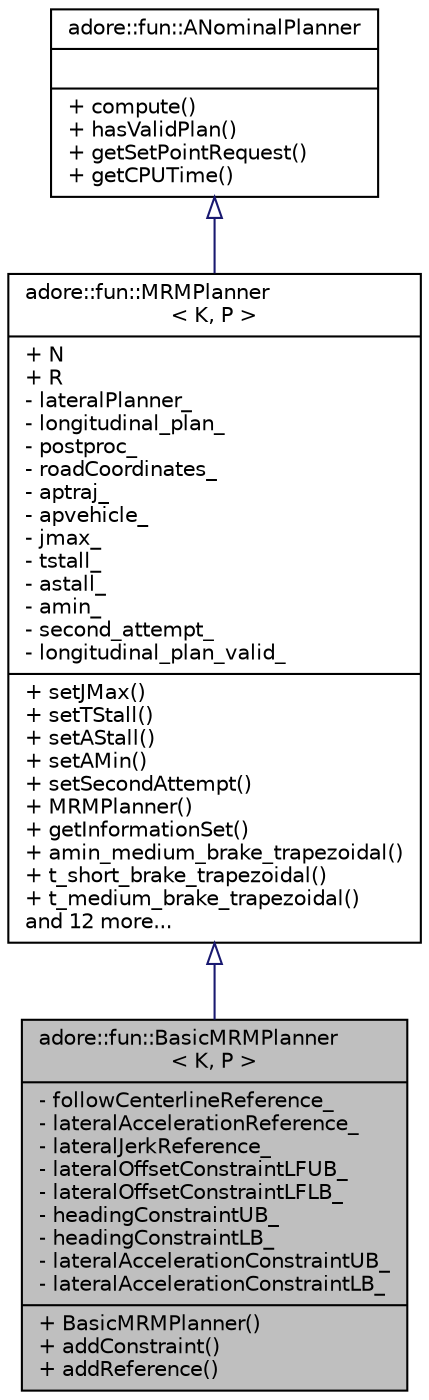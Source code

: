 digraph "adore::fun::BasicMRMPlanner&lt; K, P &gt;"
{
 // LATEX_PDF_SIZE
  edge [fontname="Helvetica",fontsize="10",labelfontname="Helvetica",labelfontsize="10"];
  node [fontname="Helvetica",fontsize="10",shape=record];
  Node1 [label="{adore::fun::BasicMRMPlanner\l\< K, P \>\n|- followCenterlineReference_\l- lateralAccelerationReference_\l- lateralJerkReference_\l- lateralOffsetConstraintLFUB_\l- lateralOffsetConstraintLFLB_\l- headingConstraintUB_\l- headingConstraintLB_\l- lateralAccelerationConstraintUB_\l- lateralAccelerationConstraintLB_\l|+ BasicMRMPlanner()\l+ addConstraint()\l+ addReference()\l}",height=0.2,width=0.4,color="black", fillcolor="grey75", style="filled", fontcolor="black",tooltip="Plans minimum risk maneuvers on given lane. K number of control points for planning...."];
  Node2 -> Node1 [dir="back",color="midnightblue",fontsize="10",style="solid",arrowtail="onormal",fontname="Helvetica"];
  Node2 [label="{adore::fun::MRMPlanner\l\< K, P \>\n|+ N\l+ R\l- lateralPlanner_\l- longitudinal_plan_\l- postproc_\l- roadCoordinates_\l- aptraj_\l- apvehicle_\l- jmax_\l- tstall_\l- astall_\l- amin_\l- second_attempt_\l- longitudinal_plan_valid_\l|+ setJMax()\l+ setTStall()\l+ setAStall()\l+ setAMin()\l+ setSecondAttempt()\l+ MRMPlanner()\l+ getInformationSet()\l+ amin_medium_brake_trapezoidal()\l+ t_short_brake_trapezoidal()\l+ t_medium_brake_trapezoidal()\land 12 more...\l}",height=0.2,width=0.4,color="black", fillcolor="white", style="filled",URL="$classadore_1_1fun_1_1MRMPlanner.html",tooltip=" "];
  Node3 -> Node2 [dir="back",color="midnightblue",fontsize="10",style="solid",arrowtail="onormal",fontname="Helvetica"];
  Node3 [label="{adore::fun::ANominalPlanner\n||+ compute()\l+ hasValidPlan()\l+ getSetPointRequest()\l+ getCPUTime()\l}",height=0.2,width=0.4,color="black", fillcolor="white", style="filled",URL="$classadore_1_1fun_1_1ANominalPlanner.html",tooltip=" "];
}

